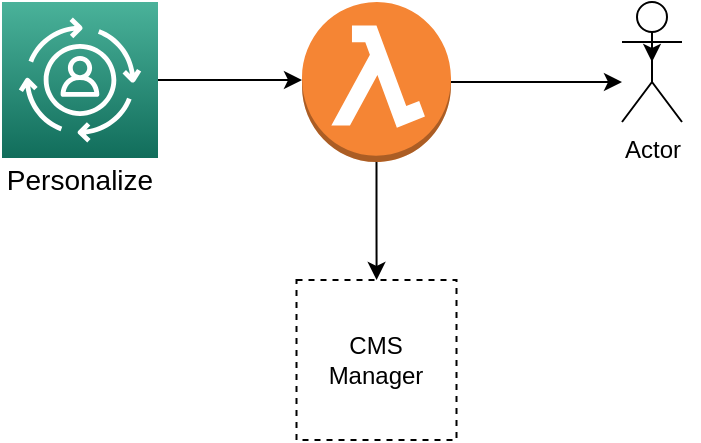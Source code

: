 <mxfile version="21.6.1" type="github">
  <diagram name="Page-1" id="jodfzSSgS3npDsEol986">
    <mxGraphModel dx="667" dy="540" grid="1" gridSize="10" guides="1" tooltips="1" connect="1" arrows="1" fold="1" page="1" pageScale="1" pageWidth="850" pageHeight="1100" math="0" shadow="0">
      <root>
        <mxCell id="0" />
        <mxCell id="1" parent="0" />
        <mxCell id="EhaO9jc-MDTNK2BKhwBv-1" value="" style="edgeStyle=orthogonalEdgeStyle;rounded=0;orthogonalLoop=1;jettySize=auto;html=1;" parent="1" source="EhaO9jc-MDTNK2BKhwBv-2" edge="1">
          <mxGeometry relative="1" as="geometry">
            <mxPoint x="340" y="360" as="targetPoint" />
          </mxGeometry>
        </mxCell>
        <mxCell id="EhaO9jc-MDTNK2BKhwBv-2" value="" style="sketch=0;points=[[0,0,0],[0.25,0,0],[0.5,0,0],[0.75,0,0],[1,0,0],[0,1,0],[0.25,1,0],[0.5,1,0],[0.75,1,0],[1,1,0],[0,0.25,0],[0,0.5,0],[0,0.75,0],[1,0.25,0],[1,0.5,0],[1,0.75,0]];outlineConnect=0;fontColor=#232F3E;gradientColor=#4AB29A;gradientDirection=north;fillColor=#116D5B;strokeColor=#ffffff;dashed=0;verticalLabelPosition=bottom;verticalAlign=top;align=center;html=1;fontSize=12;fontStyle=0;aspect=fixed;shape=mxgraph.aws4.resourceIcon;resIcon=mxgraph.aws4.personalize;" parent="1" vertex="1">
          <mxGeometry x="190" y="321" width="78" height="78" as="geometry" />
        </mxCell>
        <mxCell id="EhaO9jc-MDTNK2BKhwBv-3" value="" style="edgeStyle=orthogonalEdgeStyle;rounded=0;orthogonalLoop=1;jettySize=auto;html=1;" parent="1" source="EhaO9jc-MDTNK2BKhwBv-4" edge="1">
          <mxGeometry relative="1" as="geometry">
            <mxPoint x="500" y="361" as="targetPoint" />
          </mxGeometry>
        </mxCell>
        <mxCell id="78S1myGdCtNGnjmDRhss-2" value="" style="edgeStyle=orthogonalEdgeStyle;rounded=0;orthogonalLoop=1;jettySize=auto;html=1;" edge="1" parent="1" source="EhaO9jc-MDTNK2BKhwBv-4" target="78S1myGdCtNGnjmDRhss-1">
          <mxGeometry relative="1" as="geometry" />
        </mxCell>
        <mxCell id="EhaO9jc-MDTNK2BKhwBv-4" value="" style="outlineConnect=0;dashed=0;verticalLabelPosition=bottom;verticalAlign=top;align=center;html=1;shape=mxgraph.aws3.lambda_function;fillColor=#F58534;gradientColor=none;" parent="1" vertex="1">
          <mxGeometry x="340" y="321" width="74.5" height="80" as="geometry" />
        </mxCell>
        <mxCell id="EhaO9jc-MDTNK2BKhwBv-6" value="Actor" style="shape=umlActor;verticalLabelPosition=bottom;verticalAlign=top;html=1;outlineConnect=0;" parent="1" vertex="1">
          <mxGeometry x="500" y="321" width="30" height="60" as="geometry" />
        </mxCell>
        <mxCell id="EhaO9jc-MDTNK2BKhwBv-7" style="edgeStyle=orthogonalEdgeStyle;rounded=0;orthogonalLoop=1;jettySize=auto;html=1;exitX=1;exitY=0.333;exitDx=0;exitDy=0;exitPerimeter=0;entryX=0.5;entryY=0.5;entryDx=0;entryDy=0;entryPerimeter=0;" parent="1" source="EhaO9jc-MDTNK2BKhwBv-6" target="EhaO9jc-MDTNK2BKhwBv-6" edge="1">
          <mxGeometry relative="1" as="geometry" />
        </mxCell>
        <mxCell id="EhaO9jc-MDTNK2BKhwBv-8" value="&lt;font style=&quot;font-size: 14px;&quot;&gt;Personalize&lt;/font&gt;" style="text;html=1;strokeColor=none;fillColor=none;align=center;verticalAlign=middle;whiteSpace=wrap;rounded=0;" parent="1" vertex="1">
          <mxGeometry x="199" y="390" width="60" height="40" as="geometry" />
        </mxCell>
        <mxCell id="78S1myGdCtNGnjmDRhss-1" value="CMS&lt;br&gt;Manager" style="whiteSpace=wrap;html=1;aspect=fixed;dashed=1;" vertex="1" parent="1">
          <mxGeometry x="337.25" y="460" width="80" height="80" as="geometry" />
        </mxCell>
      </root>
    </mxGraphModel>
  </diagram>
</mxfile>
